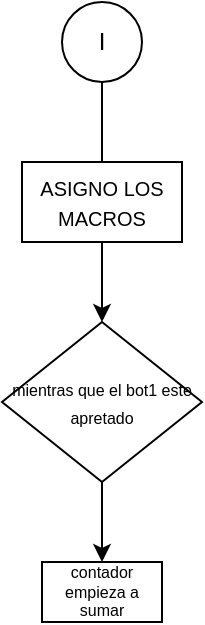 <mxfile version="20.2.4" type="github">
  <diagram id="C5RBs43oDa-KdzZeNtuy" name="Page-1">
    <mxGraphModel dx="677" dy="378" grid="1" gridSize="10" guides="1" tooltips="1" connect="1" arrows="1" fold="1" page="1" pageScale="1" pageWidth="827" pageHeight="1169" math="0" shadow="0">
      <root>
        <mxCell id="WIyWlLk6GJQsqaUBKTNV-0" />
        <mxCell id="WIyWlLk6GJQsqaUBKTNV-1" parent="WIyWlLk6GJQsqaUBKTNV-0" />
        <mxCell id="wRzjhMHj0nDuNX7TelwU-0" value="I" style="ellipse;whiteSpace=wrap;html=1;aspect=fixed;" vertex="1" parent="WIyWlLk6GJQsqaUBKTNV-1">
          <mxGeometry x="360" y="80" width="40" height="40" as="geometry" />
        </mxCell>
        <mxCell id="wRzjhMHj0nDuNX7TelwU-3" value="&lt;font size=&quot;1&quot;&gt;ASIGNO LOS MACROS&lt;/font&gt;" style="rounded=0;whiteSpace=wrap;html=1;" vertex="1" parent="WIyWlLk6GJQsqaUBKTNV-1">
          <mxGeometry x="340" y="160" width="80" height="40" as="geometry" />
        </mxCell>
        <mxCell id="wRzjhMHj0nDuNX7TelwU-4" value="" style="endArrow=classic;html=1;rounded=0;fontSize=11;exitX=0.5;exitY=1;exitDx=0;exitDy=0;" edge="1" parent="WIyWlLk6GJQsqaUBKTNV-1" source="wRzjhMHj0nDuNX7TelwU-3">
          <mxGeometry width="50" height="50" relative="1" as="geometry">
            <mxPoint x="360" y="230" as="sourcePoint" />
            <mxPoint x="380" y="240" as="targetPoint" />
          </mxGeometry>
        </mxCell>
        <mxCell id="wRzjhMHj0nDuNX7TelwU-5" value="" style="endArrow=none;html=1;rounded=0;fontSize=11;entryX=0.5;entryY=1;entryDx=0;entryDy=0;exitX=0.5;exitY=0;exitDx=0;exitDy=0;" edge="1" parent="WIyWlLk6GJQsqaUBKTNV-1" source="wRzjhMHj0nDuNX7TelwU-3" target="wRzjhMHj0nDuNX7TelwU-0">
          <mxGeometry width="50" height="50" relative="1" as="geometry">
            <mxPoint x="360" y="250" as="sourcePoint" />
            <mxPoint x="410" y="200" as="targetPoint" />
          </mxGeometry>
        </mxCell>
        <mxCell id="wRzjhMHj0nDuNX7TelwU-7" value="&lt;font style=&quot;font-size: 8px;&quot;&gt;mientras que el bot1 este apretado&lt;/font&gt;" style="rhombus;whiteSpace=wrap;html=1;fontSize=11;" vertex="1" parent="WIyWlLk6GJQsqaUBKTNV-1">
          <mxGeometry x="330" y="240" width="100" height="80" as="geometry" />
        </mxCell>
        <mxCell id="wRzjhMHj0nDuNX7TelwU-9" value="" style="endArrow=classic;html=1;rounded=0;fontSize=8;exitX=0.5;exitY=1;exitDx=0;exitDy=0;" edge="1" parent="WIyWlLk6GJQsqaUBKTNV-1" source="wRzjhMHj0nDuNX7TelwU-7">
          <mxGeometry width="50" height="50" relative="1" as="geometry">
            <mxPoint x="360" y="310" as="sourcePoint" />
            <mxPoint x="380" y="360" as="targetPoint" />
          </mxGeometry>
        </mxCell>
        <mxCell id="wRzjhMHj0nDuNX7TelwU-10" value="contador empieza a sumar" style="rounded=0;whiteSpace=wrap;html=1;fontSize=8;" vertex="1" parent="WIyWlLk6GJQsqaUBKTNV-1">
          <mxGeometry x="350" y="360" width="60" height="30" as="geometry" />
        </mxCell>
      </root>
    </mxGraphModel>
  </diagram>
</mxfile>
